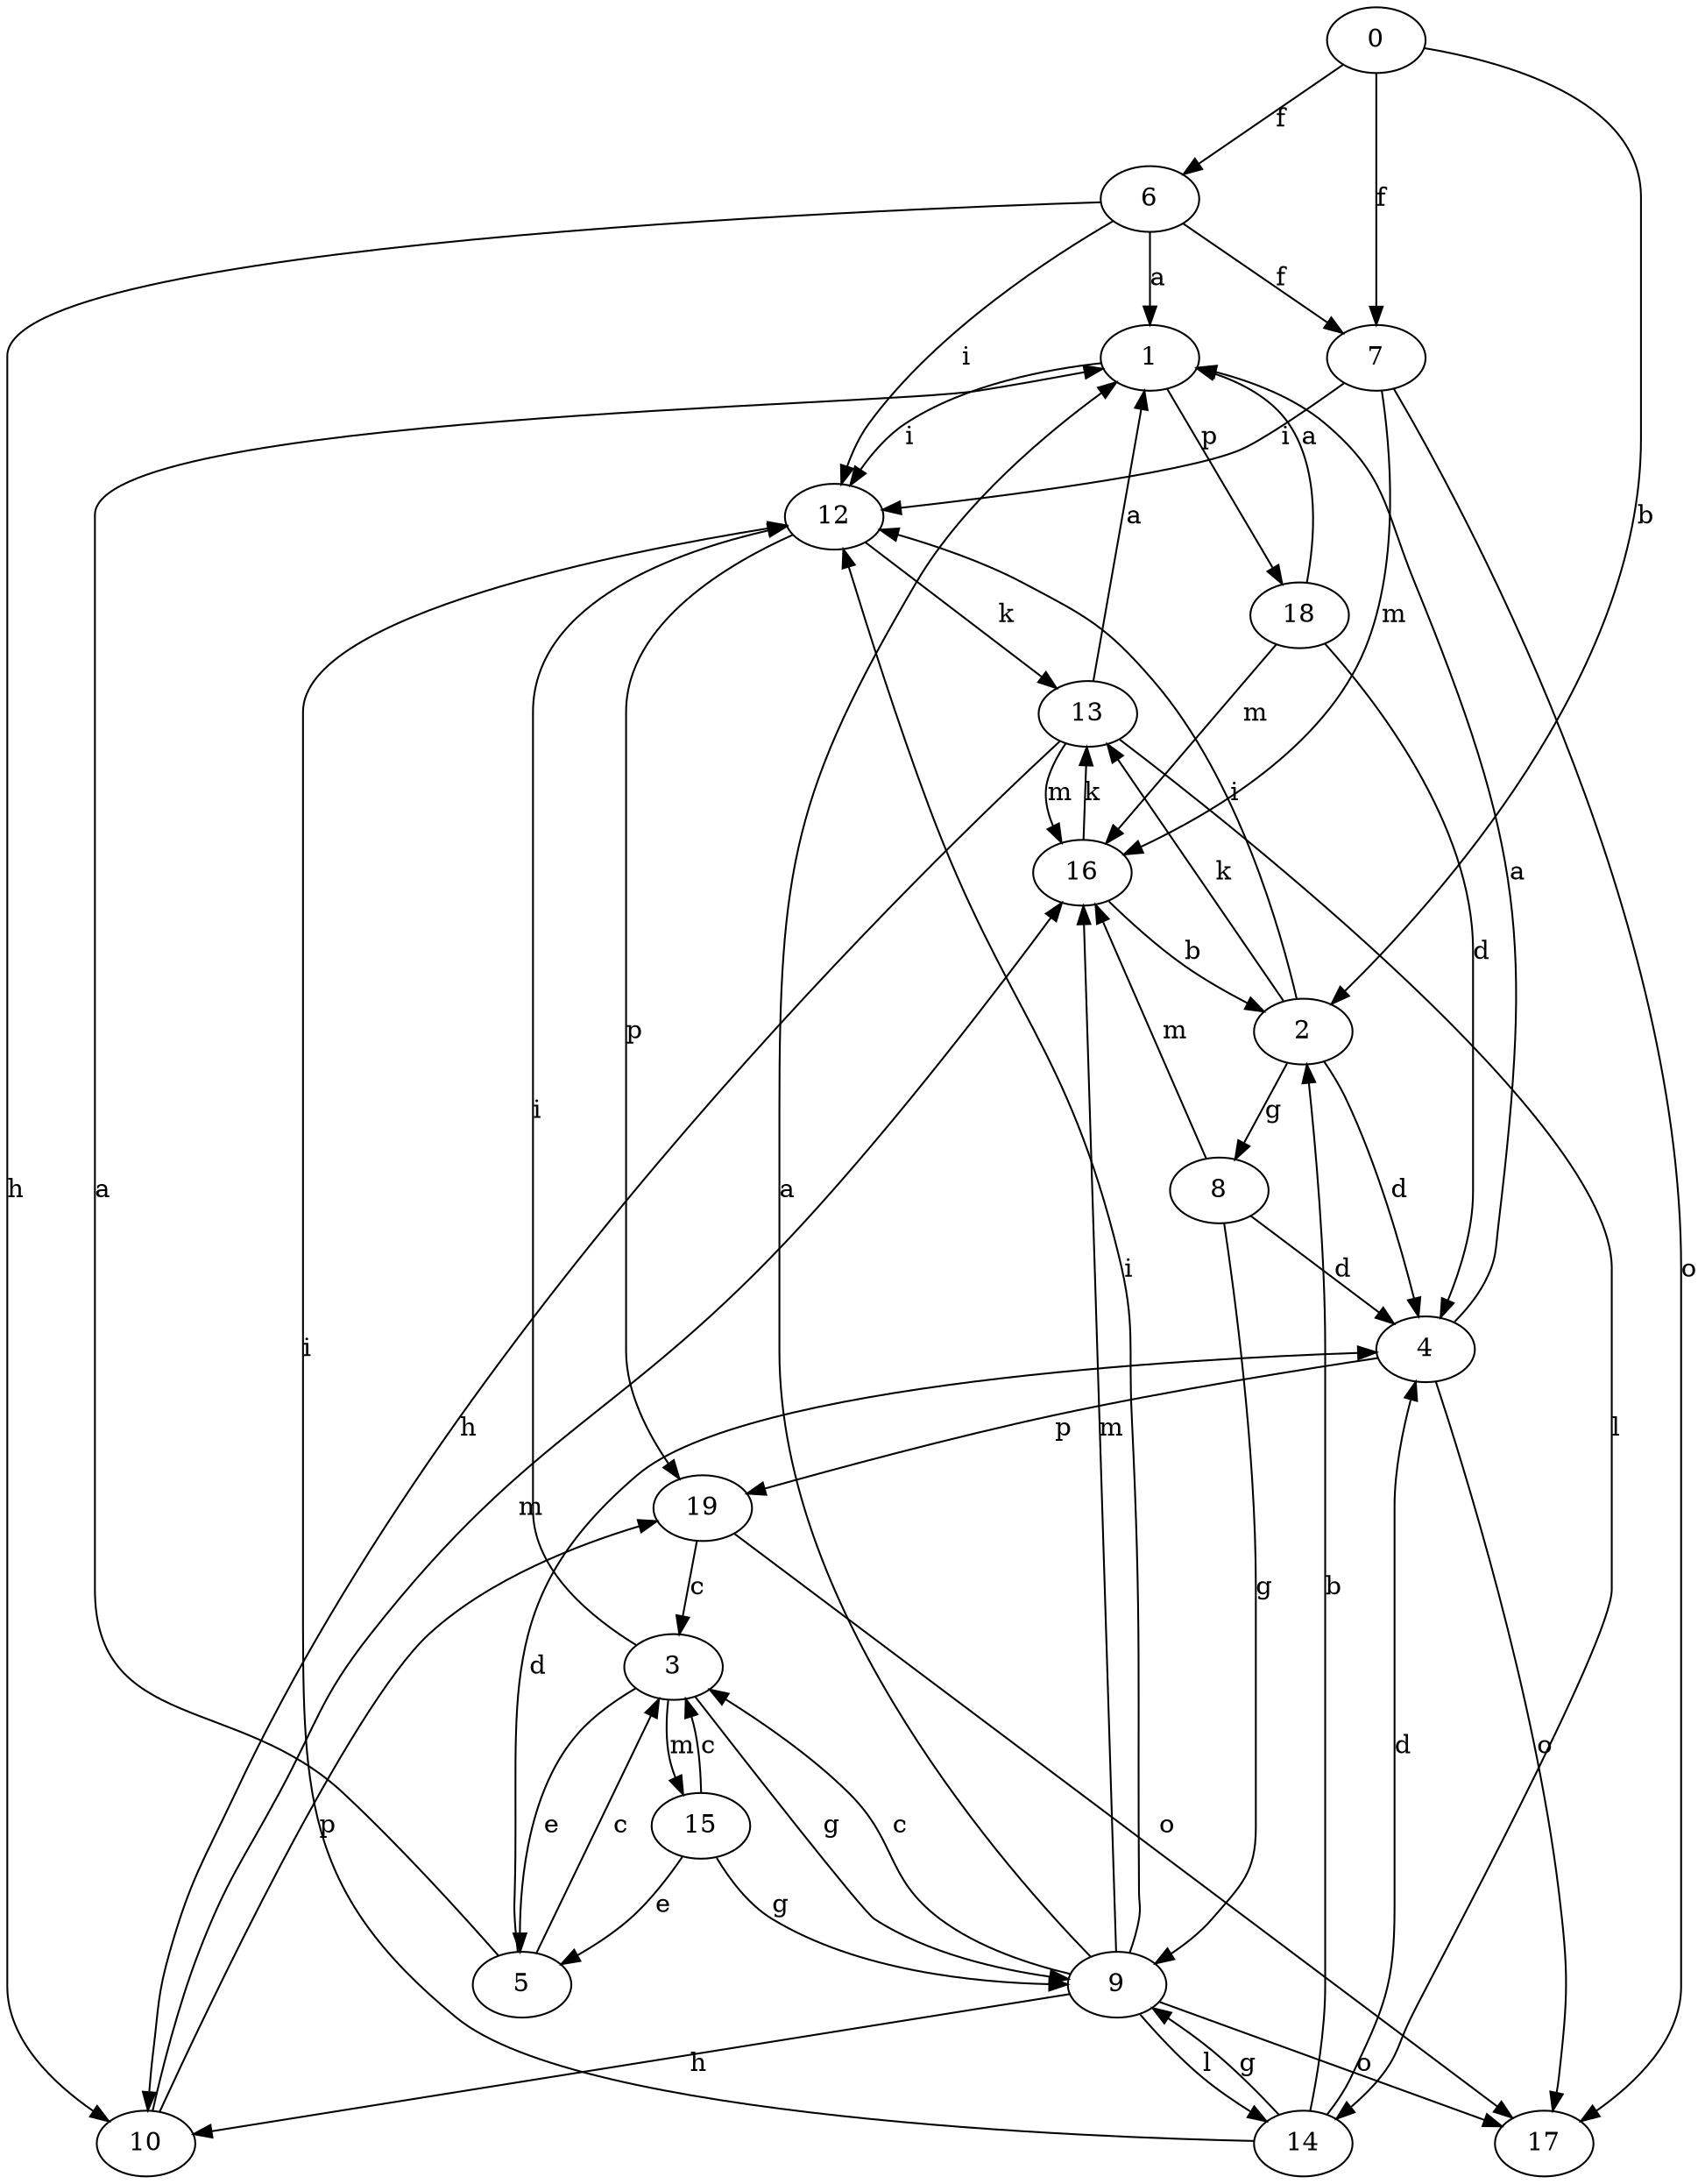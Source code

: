 strict digraph  {
1;
2;
3;
4;
5;
6;
7;
8;
9;
10;
12;
13;
0;
14;
15;
16;
17;
18;
19;
1 -> 12  [label=i];
1 -> 18  [label=p];
2 -> 4  [label=d];
2 -> 8  [label=g];
2 -> 12  [label=i];
2 -> 13  [label=k];
3 -> 5  [label=e];
3 -> 9  [label=g];
3 -> 12  [label=i];
3 -> 15  [label=m];
4 -> 1  [label=a];
4 -> 17  [label=o];
4 -> 19  [label=p];
5 -> 1  [label=a];
5 -> 3  [label=c];
5 -> 4  [label=d];
6 -> 1  [label=a];
6 -> 7  [label=f];
6 -> 10  [label=h];
6 -> 12  [label=i];
7 -> 12  [label=i];
7 -> 16  [label=m];
7 -> 17  [label=o];
8 -> 4  [label=d];
8 -> 9  [label=g];
8 -> 16  [label=m];
9 -> 1  [label=a];
9 -> 3  [label=c];
9 -> 10  [label=h];
9 -> 12  [label=i];
9 -> 14  [label=l];
9 -> 16  [label=m];
9 -> 17  [label=o];
10 -> 16  [label=m];
10 -> 19  [label=p];
12 -> 13  [label=k];
12 -> 19  [label=p];
13 -> 1  [label=a];
13 -> 10  [label=h];
13 -> 14  [label=l];
13 -> 16  [label=m];
0 -> 2  [label=b];
0 -> 6  [label=f];
0 -> 7  [label=f];
14 -> 2  [label=b];
14 -> 4  [label=d];
14 -> 9  [label=g];
14 -> 12  [label=i];
15 -> 3  [label=c];
15 -> 5  [label=e];
15 -> 9  [label=g];
16 -> 2  [label=b];
16 -> 13  [label=k];
18 -> 1  [label=a];
18 -> 4  [label=d];
18 -> 16  [label=m];
19 -> 3  [label=c];
19 -> 17  [label=o];
}
